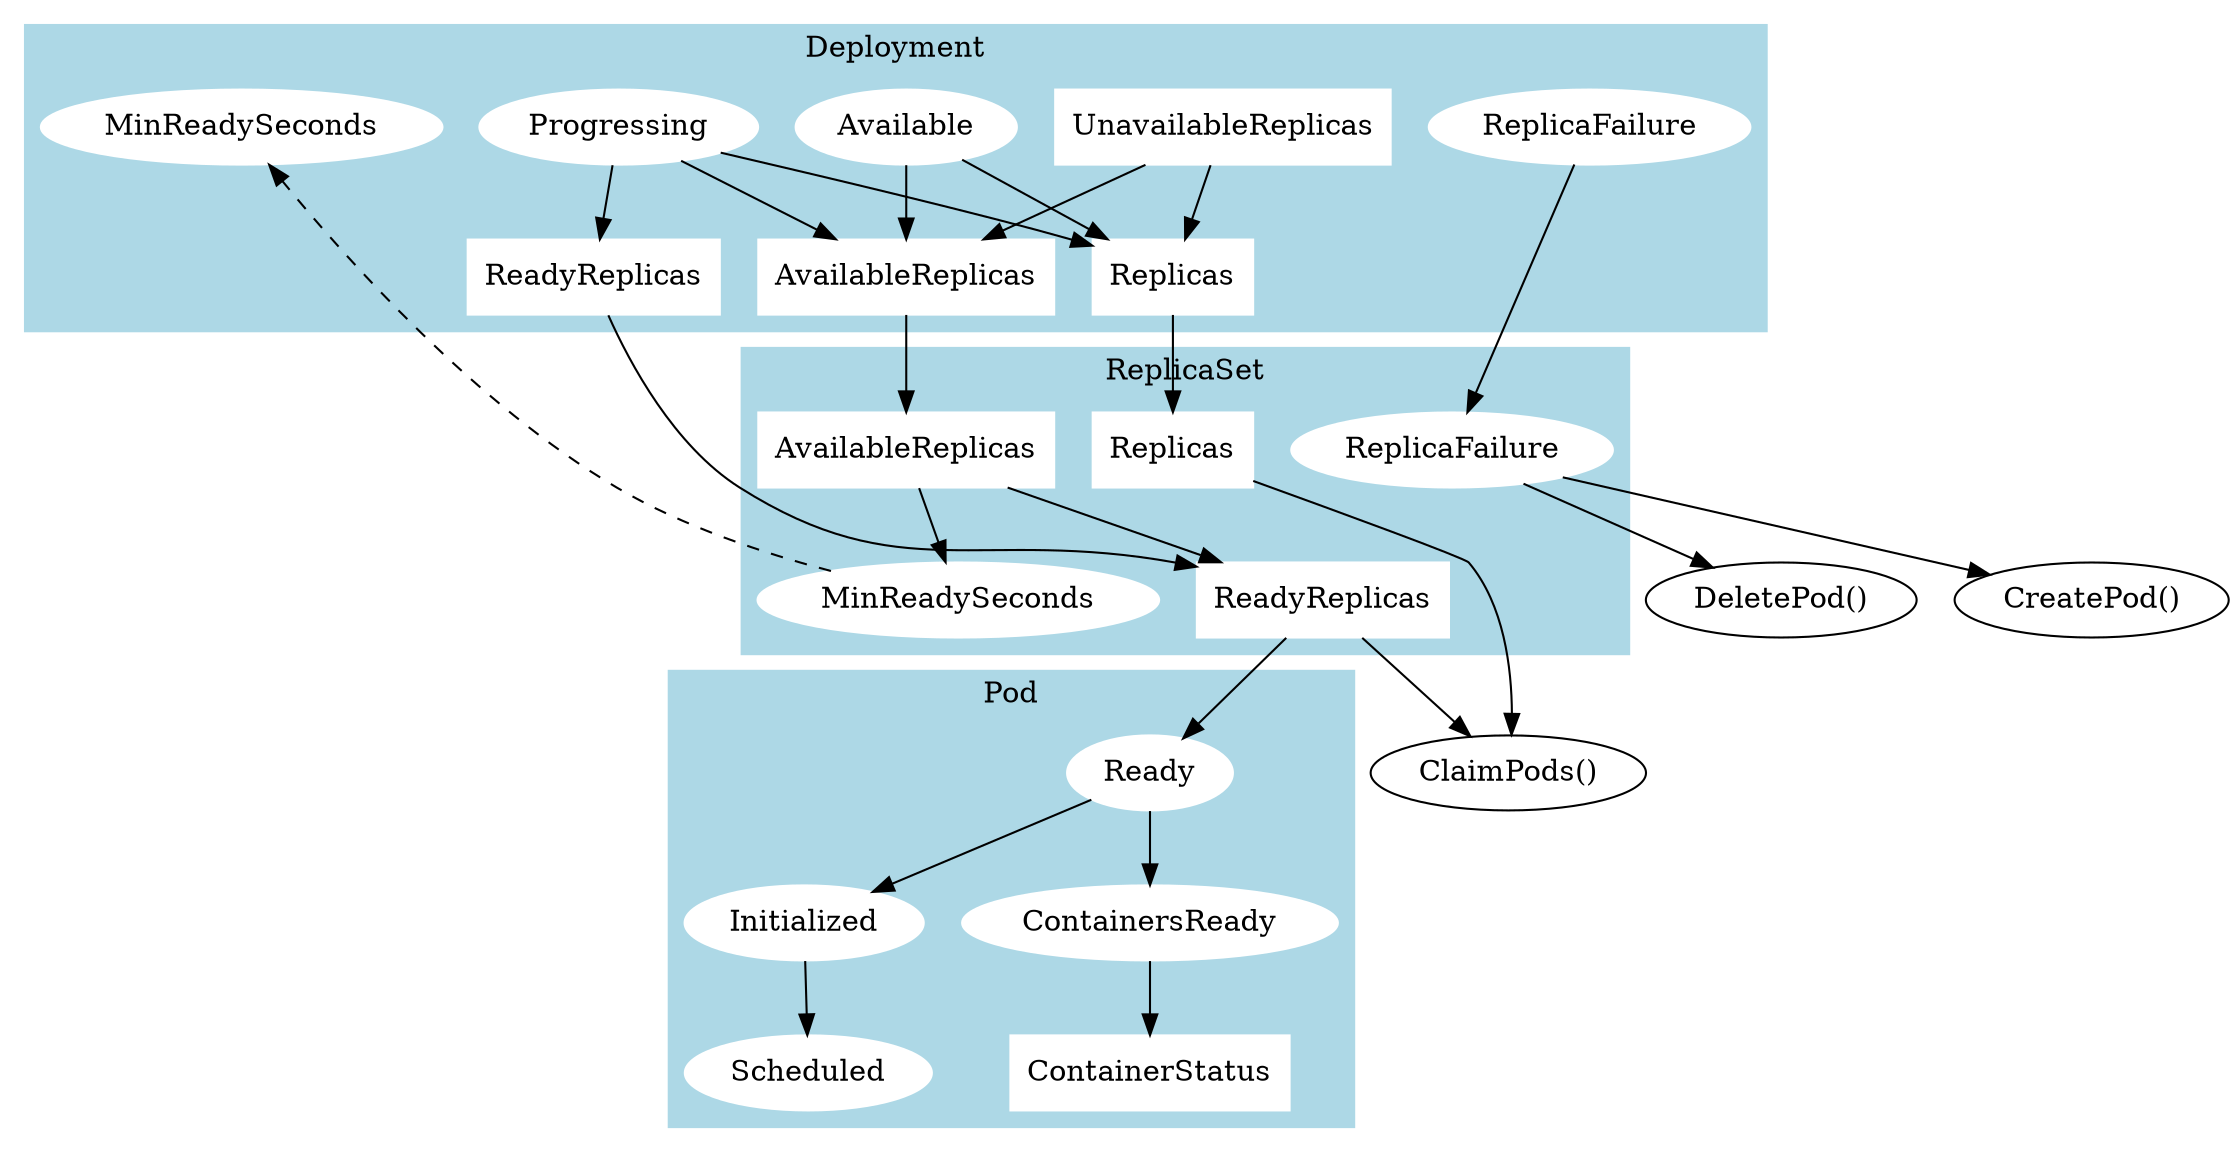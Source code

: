 digraph DeploymentLifecycle {
  subgraph cluster_deployment {
    label = "Deployment";
    style = filled
    color = lightblue
    node [style=filled,color=white];

    // Conditions
    DeploymentAvailable [label=Available, href="https://godoc.org/k8s.io/api/apps/v1#DeploymentAvailable"]
    DeploymentProgressing [label=Progressing, href="https://godoc.org/k8s.io/api/apps/v1#DeploymentProgressing"]
    DeploymentReplicaFailure [label=ReplicaFailure, href="https://godoc.org/k8s.io/api/apps/v1#DeploymentReplicaFailure"]

    // Status
    DeploymentReplicas [label=Replicas, shape=box, href="https://godoc.org/k8s.io/kubernetes/pkg/apis/apps#DeploymentStatus"]
    DeploymentReadyReplicas [label=ReadyReplicas, shape=box, href="https://godoc.org/k8s.io/kubernetes/pkg/apis/apps#DeploymentStatus"]
    DeploymentAvailableReplicas [label=AvailableReplicas, shape=box, href="https://godoc.org/k8s.io/kubernetes/pkg/apis/apps#DeploymentStatus"]
    DeploymentUnavailableReplicas [label=UnavailableReplicas, shape=box, href="https://godoc.org/k8s.io/kubernetes/pkg/apis/apps#DeploymentStatus"]

    // Spec
    DeploymentMinReadySeconds [label=MinReadySeconds, href="https://godoc.org/k8s.io/api/apps/v1#DeploymentSpec"]

    // Dependencies
    DeploymentProgressing -> DeploymentReplicas
    DeploymentProgressing -> DeploymentReadyReplicas
    DeploymentProgressing -> DeploymentAvailableReplicas

    DeploymentAvailable -> DeploymentAvailableReplicas
    DeploymentAvailable -> DeploymentReplicas

    DeploymentUnavailableReplicas -> DeploymentReplicas
    DeploymentUnavailableReplicas -> DeploymentAvailableReplicas
  }

  subgraph cluster_rs {
    label = "ReplicaSet";
    style = filled
    color = lightblue
    node [style=filled,color=white];

    // Conditions
    ReplicaSetReplicaFailure [label=ReplicaFailure, href="https://godoc.org/k8s.io/api/apps/v1#ReplicaSetReplicaFailure"]

    // Status
    ReplicaSetReplicas [label=Replicas, shape=box, href="https://godoc.org/k8s.io/kubernetes/pkg/apis/apps#ReplicaSetStatus"]
    ReplicaSetReadyReplicas [label=ReadyReplicas, shape=box, href="https://godoc.org/k8s.io/kubernetes/pkg/apis/apps#ReplicaSetStatus"]
    ReplicaSetAvailableReplicas [label=AvailableReplicas, shape=box, href="https://godoc.org/k8s.io/kubernetes/pkg/apis/apps#ReplicaSetStatus"]

    // Spec
    ReplicaSetMinReadySeconds [label=MinReadySeconds, href="https://godoc.org/k8s.io/api/apps/v1#ReplicaSetSpec"]

    // Dependencies
    ReplicaSetAvailableReplicas -> ReplicaSetMinReadySeconds
    ReplicaSetAvailableReplicas -> ReplicaSetReadyReplicas
  }

  subgraph cluster_pods {
    label = "Pod";
    style = filled
    color = lightblue
    node [style=filled,color=white];

    // Conditions
    PodReady [label=Ready, href="https://godoc.org/k8s.io/api/core/v1#PodReady"]
    PodScheduled [label=Scheduled, href="https://godoc.org/k8s.io/api/core/v1#PodScheduled"]
    PodInitialized [label=Initialized, href="https://godoc.org/k8s.io/api/core/v1#PodInitialized"]
    ContainersReady [label=ContainersReady, href="https://godoc.org/k8s.io/api/core/v1#ContainersReady"]

    // Status
    ContainerStatus [label=ContainerStatus, shape=box, href="https://godoc.org/k8s.io/api/core/v1#ContainerStatus"]

    // Dependencies
    PodReady -> ContainersReady
    PodReady -> PodInitialized
    PodInitialized -> PodScheduled

    ContainersReady -> ContainerStatus
  }

  // External dependencies
  CreatePod [label="CreatePod()", href="https://github.com/kubernetes/kubernetes/blob/de8fb1c9f81b1bd48a0d25f866492acca2c199f0/pkg/controller/replicaset/replica_set.go#L466-L511"]
  DeletePod [label="DeletePod()", href="https://github.com/kubernetes/kubernetes/blob/de8fb1c9f81b1bd48a0d25f866492acca2c199f0/pkg/controller/replicaset/replica_set.go#L512-L554"]
  ClaimPods [label="ClaimPods()", href="https://github.com/kubernetes/kubernetes/blob/de8fb1c9f81b1bd48a0d25f866492acca2c199f0/pkg/controller/replicaset/replica_set.go#L590-L612"]

  // Inter-object dependencies
  ReplicaSetReplicas -> ClaimPods
  ReplicaSetReadyReplicas -> ClaimPods

  ReplicaSetReadyReplicas -> PodReady

  ReplicaSetReplicaFailure -> CreatePod
  ReplicaSetReplicaFailure -> DeletePod

  ReplicaSetMinReadySeconds -> DeploymentMinReadySeconds [style=dashed]

  DeploymentReplicas -> ReplicaSetReplicas
  DeploymentReadyReplicas -> ReplicaSetReadyReplicas
  DeploymentAvailableReplicas -> ReplicaSetAvailableReplicas

  DeploymentReplicaFailure -> ReplicaSetReplicaFailure
}

